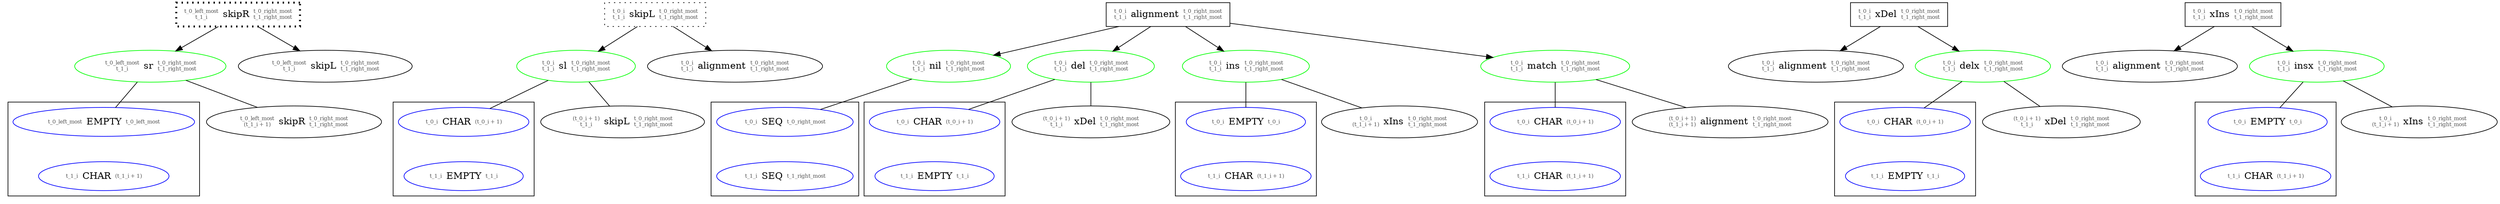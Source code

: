 digraph affinelocsim {
node_1 [ label=<<table border='0'><tr><td><font point-size='8' color='#555555'>t_0_left_most<br/>t_1_i</font></td><td>skipR</td><td><font point-size='8' color='#555555'>t_0_right_most<br/>t_1_right_most</font></td></tr></table>>, color="black", shape="box", penwidth=3, style="dotted" ];
node_2 [ label=<<table border='0'><tr><td><font point-size='8' color='#555555'>t_0_left_most<br/>t_1_i</font></td><td>sr</td><td><font point-size='8' color='#555555'>t_0_right_most<br/>t_1_right_most</font></td></tr></table>>, color="green" ];
subgraph cluster_node_3 {
node_4 [ label=<<table border='0'><tr><td><font point-size='8' color='#555555'>t_0_left_most</font></td><td>EMPTY</td><td><font point-size='8' color='#555555'>t_0_left_most</font></td></tr></table>>, color="blue" ];
node_5 [ label=<<table border='0'><tr><td><font point-size='8' color='#555555'>t_1_i</font></td><td>CHAR</td><td><font point-size='8' color='#555555'>(t_1_i + 1)</font></td></tr></table>>, color="blue" ];
node_4 -> node_5 [ style="invis" ];
};
node_2 -> node_4 [ arrowhead=none , lhead=cluster_node_3 ];
node_6 [ label=<<table border='0'><tr><td><font point-size='8' color='#555555'>t_0_left_most<br/>(t_1_i + 1)</font></td><td>skipR</td><td><font point-size='8' color='#555555'>t_0_right_most<br/>t_1_right_most</font></td></tr></table>>, color="black" ];
node_2 -> node_6 [ arrowhead=none ];
node_1 -> node_2;
node_7 [ label=<<table border='0'><tr><td><font point-size='8' color='#555555'>t_0_left_most<br/>t_1_i</font></td><td>skipL</td><td><font point-size='8' color='#555555'>t_0_right_most<br/>t_1_right_most</font></td></tr></table>>, color="black" ];
node_1 -> node_7;
node_8 [ label=<<table border='0'><tr><td><font point-size='8' color='#555555'>t_0_i<br/>t_1_i</font></td><td>skipL</td><td><font point-size='8' color='#555555'>t_0_right_most<br/>t_1_right_most</font></td></tr></table>>, color="black", shape="box", style="dotted" ];
node_9 [ label=<<table border='0'><tr><td><font point-size='8' color='#555555'>t_0_i<br/>t_1_i</font></td><td>sl</td><td><font point-size='8' color='#555555'>t_0_right_most<br/>t_1_right_most</font></td></tr></table>>, color="green" ];
subgraph cluster_node_10 {
node_11 [ label=<<table border='0'><tr><td><font point-size='8' color='#555555'>t_0_i</font></td><td>CHAR</td><td><font point-size='8' color='#555555'>(t_0_i + 1)</font></td></tr></table>>, color="blue" ];
node_12 [ label=<<table border='0'><tr><td><font point-size='8' color='#555555'>t_1_i</font></td><td>EMPTY</td><td><font point-size='8' color='#555555'>t_1_i</font></td></tr></table>>, color="blue" ];
node_11 -> node_12 [ style="invis" ];
};
node_9 -> node_11 [ arrowhead=none , lhead=cluster_node_10 ];
node_13 [ label=<<table border='0'><tr><td><font point-size='8' color='#555555'>(t_0_i + 1)<br/>t_1_i</font></td><td>skipL</td><td><font point-size='8' color='#555555'>t_0_right_most<br/>t_1_right_most</font></td></tr></table>>, color="black" ];
node_9 -> node_13 [ arrowhead=none ];
node_8 -> node_9;
node_14 [ label=<<table border='0'><tr><td><font point-size='8' color='#555555'>t_0_i<br/>t_1_i</font></td><td>alignment</td><td><font point-size='8' color='#555555'>t_0_right_most<br/>t_1_right_most</font></td></tr></table>>, color="black" ];
node_8 -> node_14;
node_15 [ label=<<table border='0'><tr><td><font point-size='8' color='#555555'>t_0_i<br/>t_1_i</font></td><td>alignment</td><td><font point-size='8' color='#555555'>t_0_right_most<br/>t_1_right_most</font></td></tr></table>>, color="black", shape="box" ];
node_16 [ label=<<table border='0'><tr><td><font point-size='8' color='#555555'>t_0_i<br/>t_1_i</font></td><td>nil</td><td><font point-size='8' color='#555555'>t_0_right_most<br/>t_1_right_most</font></td></tr></table>>, color="green" ];
subgraph cluster_node_17 {
node_18 [ label=<<table border='0'><tr><td><font point-size='8' color='#555555'>t_0_i</font></td><td>SEQ</td><td><font point-size='8' color='#555555'>t_0_right_most</font></td></tr></table>>, color="blue" ];
node_19 [ label=<<table border='0'><tr><td><font point-size='8' color='#555555'>t_1_i</font></td><td>SEQ</td><td><font point-size='8' color='#555555'>t_1_right_most</font></td></tr></table>>, color="blue" ];
node_18 -> node_19 [ style="invis" ];
};
node_16 -> node_18 [ arrowhead=none , lhead=cluster_node_17 ];
node_15 -> node_16;
node_20 [ label=<<table border='0'><tr><td><font point-size='8' color='#555555'>t_0_i<br/>t_1_i</font></td><td>del</td><td><font point-size='8' color='#555555'>t_0_right_most<br/>t_1_right_most</font></td></tr></table>>, color="green" ];
subgraph cluster_node_21 {
node_22 [ label=<<table border='0'><tr><td><font point-size='8' color='#555555'>t_0_i</font></td><td>CHAR</td><td><font point-size='8' color='#555555'>(t_0_i + 1)</font></td></tr></table>>, color="blue" ];
node_23 [ label=<<table border='0'><tr><td><font point-size='8' color='#555555'>t_1_i</font></td><td>EMPTY</td><td><font point-size='8' color='#555555'>t_1_i</font></td></tr></table>>, color="blue" ];
node_22 -> node_23 [ style="invis" ];
};
node_20 -> node_22 [ arrowhead=none , lhead=cluster_node_21 ];
node_24 [ label=<<table border='0'><tr><td><font point-size='8' color='#555555'>(t_0_i + 1)<br/>t_1_i</font></td><td>xDel</td><td><font point-size='8' color='#555555'>t_0_right_most<br/>t_1_right_most</font></td></tr></table>>, color="black" ];
node_20 -> node_24 [ arrowhead=none ];
node_15 -> node_20;
node_25 [ label=<<table border='0'><tr><td><font point-size='8' color='#555555'>t_0_i<br/>t_1_i</font></td><td>ins</td><td><font point-size='8' color='#555555'>t_0_right_most<br/>t_1_right_most</font></td></tr></table>>, color="green" ];
subgraph cluster_node_26 {
node_27 [ label=<<table border='0'><tr><td><font point-size='8' color='#555555'>t_0_i</font></td><td>EMPTY</td><td><font point-size='8' color='#555555'>t_0_i</font></td></tr></table>>, color="blue" ];
node_28 [ label=<<table border='0'><tr><td><font point-size='8' color='#555555'>t_1_i</font></td><td>CHAR</td><td><font point-size='8' color='#555555'>(t_1_i + 1)</font></td></tr></table>>, color="blue" ];
node_27 -> node_28 [ style="invis" ];
};
node_25 -> node_27 [ arrowhead=none , lhead=cluster_node_26 ];
node_29 [ label=<<table border='0'><tr><td><font point-size='8' color='#555555'>t_0_i<br/>(t_1_i + 1)</font></td><td>xIns</td><td><font point-size='8' color='#555555'>t_0_right_most<br/>t_1_right_most</font></td></tr></table>>, color="black" ];
node_25 -> node_29 [ arrowhead=none ];
node_15 -> node_25;
node_30 [ label=<<table border='0'><tr><td><font point-size='8' color='#555555'>t_0_i<br/>t_1_i</font></td><td>match</td><td><font point-size='8' color='#555555'>t_0_right_most<br/>t_1_right_most</font></td></tr></table>>, color="green" ];
subgraph cluster_node_31 {
node_32 [ label=<<table border='0'><tr><td><font point-size='8' color='#555555'>t_0_i</font></td><td>CHAR</td><td><font point-size='8' color='#555555'>(t_0_i + 1)</font></td></tr></table>>, color="blue" ];
node_33 [ label=<<table border='0'><tr><td><font point-size='8' color='#555555'>t_1_i</font></td><td>CHAR</td><td><font point-size='8' color='#555555'>(t_1_i + 1)</font></td></tr></table>>, color="blue" ];
node_32 -> node_33 [ style="invis" ];
};
node_30 -> node_32 [ arrowhead=none , lhead=cluster_node_31 ];
node_34 [ label=<<table border='0'><tr><td><font point-size='8' color='#555555'>(t_0_i + 1)<br/>(t_1_i + 1)</font></td><td>alignment</td><td><font point-size='8' color='#555555'>t_0_right_most<br/>t_1_right_most</font></td></tr></table>>, color="black" ];
node_30 -> node_34 [ arrowhead=none ];
node_15 -> node_30;
node_35 [ label=<<table border='0'><tr><td><font point-size='8' color='#555555'>t_0_i<br/>t_1_i</font></td><td>xDel</td><td><font point-size='8' color='#555555'>t_0_right_most<br/>t_1_right_most</font></td></tr></table>>, color="black", shape="box" ];
node_36 [ label=<<table border='0'><tr><td><font point-size='8' color='#555555'>t_0_i<br/>t_1_i</font></td><td>alignment</td><td><font point-size='8' color='#555555'>t_0_right_most<br/>t_1_right_most</font></td></tr></table>>, color="black" ];
node_35 -> node_36;
node_37 [ label=<<table border='0'><tr><td><font point-size='8' color='#555555'>t_0_i<br/>t_1_i</font></td><td>delx</td><td><font point-size='8' color='#555555'>t_0_right_most<br/>t_1_right_most</font></td></tr></table>>, color="green" ];
subgraph cluster_node_38 {
node_39 [ label=<<table border='0'><tr><td><font point-size='8' color='#555555'>t_0_i</font></td><td>CHAR</td><td><font point-size='8' color='#555555'>(t_0_i + 1)</font></td></tr></table>>, color="blue" ];
node_40 [ label=<<table border='0'><tr><td><font point-size='8' color='#555555'>t_1_i</font></td><td>EMPTY</td><td><font point-size='8' color='#555555'>t_1_i</font></td></tr></table>>, color="blue" ];
node_39 -> node_40 [ style="invis" ];
};
node_37 -> node_39 [ arrowhead=none , lhead=cluster_node_38 ];
node_41 [ label=<<table border='0'><tr><td><font point-size='8' color='#555555'>(t_0_i + 1)<br/>t_1_i</font></td><td>xDel</td><td><font point-size='8' color='#555555'>t_0_right_most<br/>t_1_right_most</font></td></tr></table>>, color="black" ];
node_37 -> node_41 [ arrowhead=none ];
node_35 -> node_37;
node_42 [ label=<<table border='0'><tr><td><font point-size='8' color='#555555'>t_0_i<br/>t_1_i</font></td><td>xIns</td><td><font point-size='8' color='#555555'>t_0_right_most<br/>t_1_right_most</font></td></tr></table>>, color="black", shape="box" ];
node_43 [ label=<<table border='0'><tr><td><font point-size='8' color='#555555'>t_0_i<br/>t_1_i</font></td><td>alignment</td><td><font point-size='8' color='#555555'>t_0_right_most<br/>t_1_right_most</font></td></tr></table>>, color="black" ];
node_42 -> node_43;
node_44 [ label=<<table border='0'><tr><td><font point-size='8' color='#555555'>t_0_i<br/>t_1_i</font></td><td>insx</td><td><font point-size='8' color='#555555'>t_0_right_most<br/>t_1_right_most</font></td></tr></table>>, color="green" ];
subgraph cluster_node_45 {
node_46 [ label=<<table border='0'><tr><td><font point-size='8' color='#555555'>t_0_i</font></td><td>EMPTY</td><td><font point-size='8' color='#555555'>t_0_i</font></td></tr></table>>, color="blue" ];
node_47 [ label=<<table border='0'><tr><td><font point-size='8' color='#555555'>t_1_i</font></td><td>CHAR</td><td><font point-size='8' color='#555555'>(t_1_i + 1)</font></td></tr></table>>, color="blue" ];
node_46 -> node_47 [ style="invis" ];
};
node_44 -> node_46 [ arrowhead=none , lhead=cluster_node_45 ];
node_48 [ label=<<table border='0'><tr><td><font point-size='8' color='#555555'>t_0_i<br/>(t_1_i + 1)</font></td><td>xIns</td><td><font point-size='8' color='#555555'>t_0_right_most<br/>t_1_right_most</font></td></tr></table>>, color="black" ];
node_44 -> node_48 [ arrowhead=none ];
node_42 -> node_44;
}
